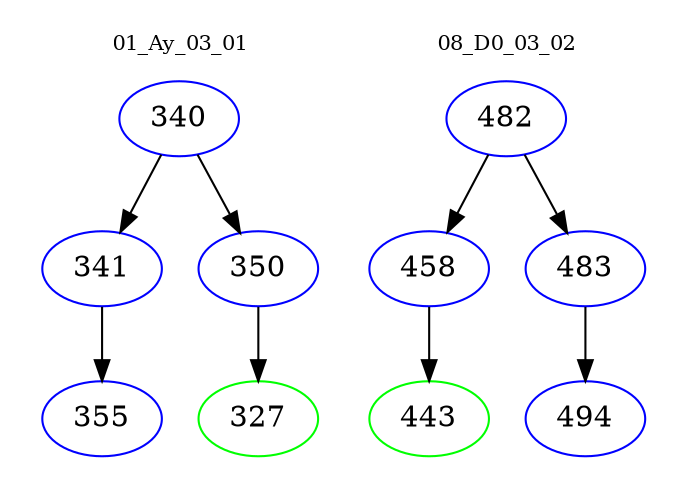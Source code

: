 digraph{
subgraph cluster_0 {
color = white
label = "01_Ay_03_01";
fontsize=10;
T0_340 [label="340", color="blue"]
T0_340 -> T0_341 [color="black"]
T0_341 [label="341", color="blue"]
T0_341 -> T0_355 [color="black"]
T0_355 [label="355", color="blue"]
T0_340 -> T0_350 [color="black"]
T0_350 [label="350", color="blue"]
T0_350 -> T0_327 [color="black"]
T0_327 [label="327", color="green"]
}
subgraph cluster_1 {
color = white
label = "08_D0_03_02";
fontsize=10;
T1_482 [label="482", color="blue"]
T1_482 -> T1_458 [color="black"]
T1_458 [label="458", color="blue"]
T1_458 -> T1_443 [color="black"]
T1_443 [label="443", color="green"]
T1_482 -> T1_483 [color="black"]
T1_483 [label="483", color="blue"]
T1_483 -> T1_494 [color="black"]
T1_494 [label="494", color="blue"]
}
}
